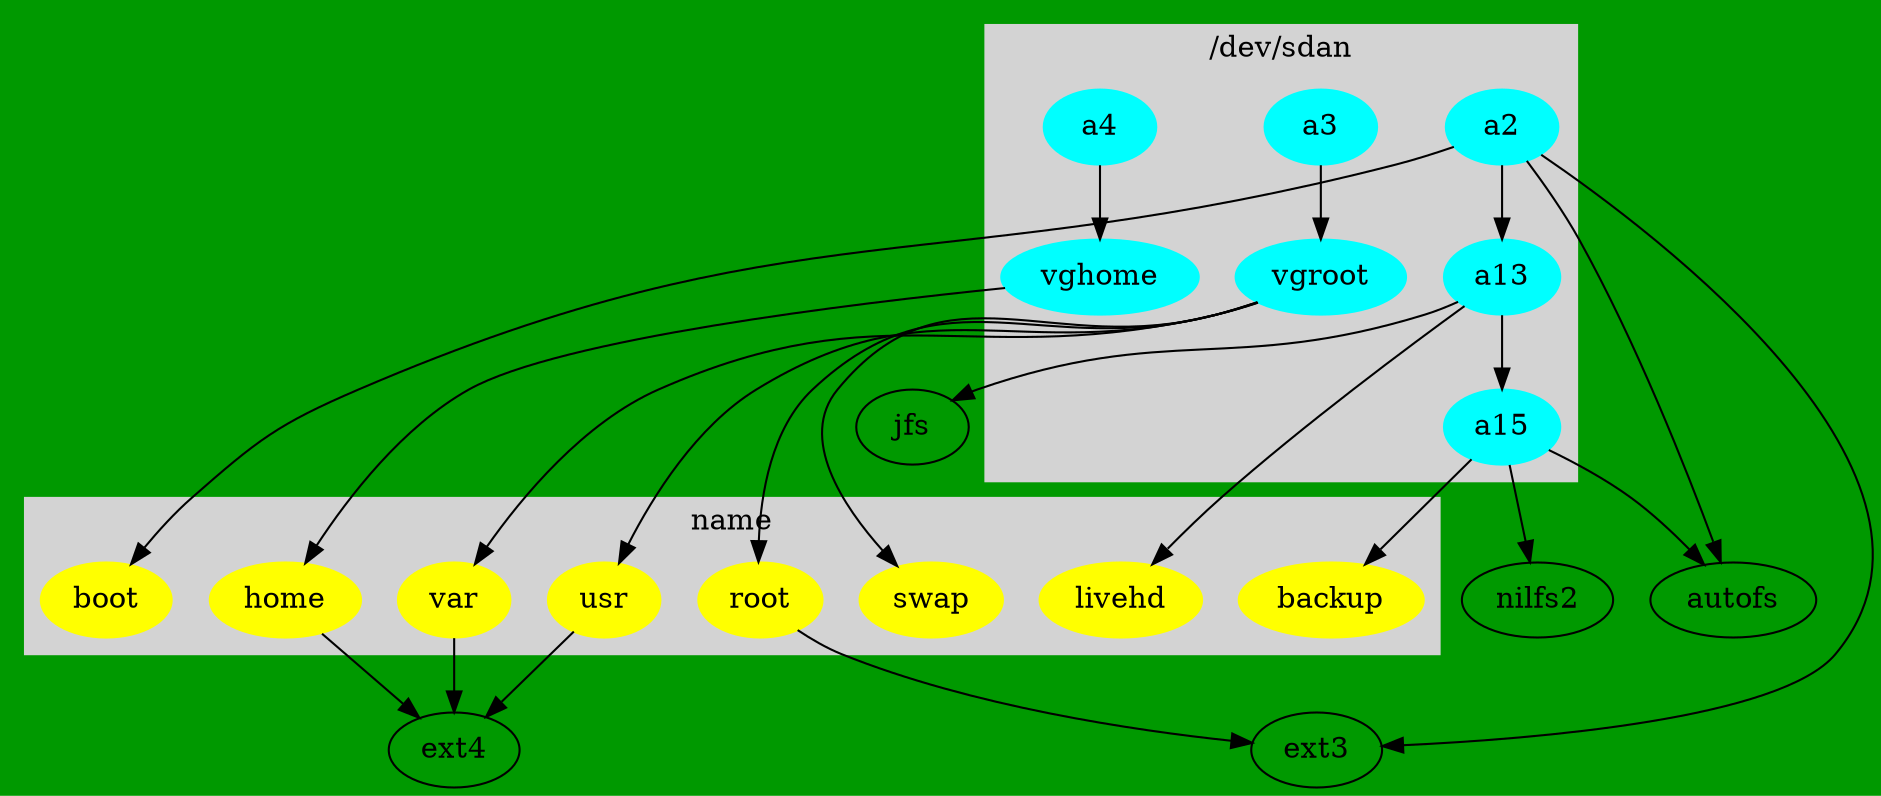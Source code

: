// dot -Tpng  parted.dot -o line1.png
digraph G {
  bgcolor ="#009900";

	subgraph cluster_0 {
		style=filled;
		color=lightgrey;
		node [style=filled,color=cyan];
		a2 -> a13->a15;
                a3 ->vgroot;
                a4 ->vghome;
		label = "/dev/sdan";
	}

	subgraph cluster_2 {
		style=filled;
		color=lightgrey;
		node [style=filled,color=yellow];
		boot;
		backup;
                livehd;
		root ;
                usr;
                var;
		swap;
		home;
		label = "name";
	}

	a2 -> boot;
	a2 -> ext3;
	a2 -> autofs;
        vgroot -> swap ;
        vgroot -> root ;
        root -> ext3;
        vgroot -> usr ;
        usr ->ext4;
        vgroot -> var ;
        var ->ext4;
        a15 -> backup;
        a15 -> nilfs2;
        a15 -> autofs;
        vghome -> home;
	home -> ext4;
        a13 ->livehd;
        a13 ->jfs;
}

